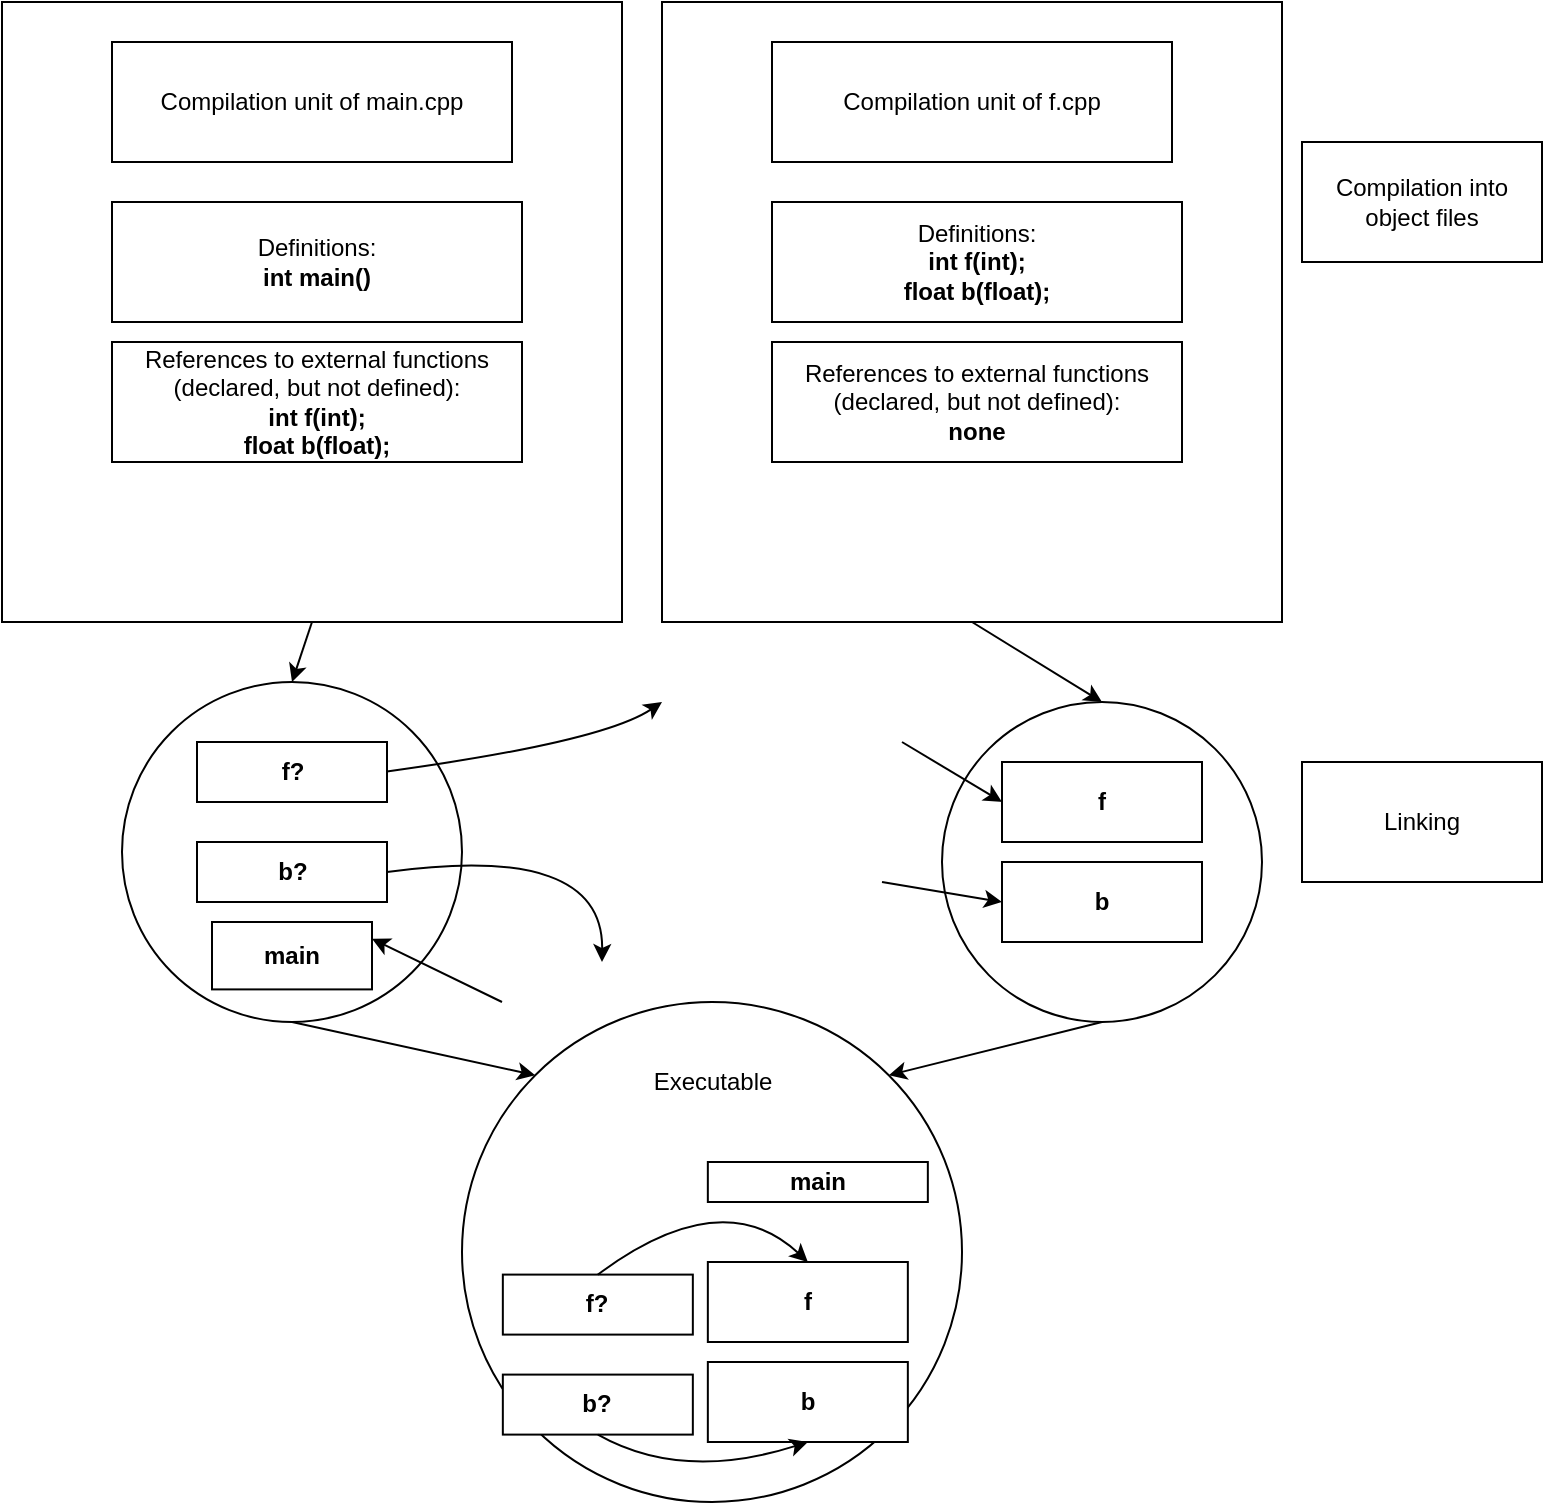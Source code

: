 <mxfile version="21.7.4" type="device">
  <diagram name="Page-1" id="mz0K3IEcQmQy3VDoT_oy">
    <mxGraphModel dx="988" dy="593" grid="1" gridSize="10" guides="1" tooltips="1" connect="1" arrows="1" fold="1" page="1" pageScale="1" pageWidth="850" pageHeight="1100" math="0" shadow="0">
      <root>
        <mxCell id="0" />
        <mxCell id="1" parent="0" />
        <mxCell id="kUE7Anu8ZaF_NScLpF4x-4" value="" style="group" vertex="1" connectable="0" parent="1">
          <mxGeometry x="30" y="10" width="310" height="310" as="geometry" />
        </mxCell>
        <mxCell id="kUE7Anu8ZaF_NScLpF4x-2" value="" style="whiteSpace=wrap;html=1;aspect=fixed;movable=1;resizable=1;rotatable=1;deletable=1;editable=1;locked=0;connectable=1;" vertex="1" parent="kUE7Anu8ZaF_NScLpF4x-4">
          <mxGeometry width="310" height="310" as="geometry" />
        </mxCell>
        <mxCell id="kUE7Anu8ZaF_NScLpF4x-3" value="Compilation unit of main.cpp" style="rounded=0;whiteSpace=wrap;html=1;movable=1;resizable=1;rotatable=1;deletable=1;editable=1;locked=0;connectable=1;" vertex="1" parent="kUE7Anu8ZaF_NScLpF4x-4">
          <mxGeometry x="55" y="20" width="200" height="60" as="geometry" />
        </mxCell>
        <mxCell id="kUE7Anu8ZaF_NScLpF4x-5" value="Definitions:&lt;br&gt;&lt;b&gt;int main()&lt;/b&gt;" style="rounded=0;whiteSpace=wrap;html=1;" vertex="1" parent="kUE7Anu8ZaF_NScLpF4x-4">
          <mxGeometry x="55" y="100" width="205" height="60" as="geometry" />
        </mxCell>
        <mxCell id="kUE7Anu8ZaF_NScLpF4x-6" value="References to external functions (declared, but not defined):&lt;br&gt;&lt;b&gt;int f(int);&lt;br&gt;float b(float);&lt;/b&gt;" style="rounded=0;whiteSpace=wrap;html=1;" vertex="1" parent="kUE7Anu8ZaF_NScLpF4x-4">
          <mxGeometry x="55" y="170" width="205" height="60" as="geometry" />
        </mxCell>
        <mxCell id="kUE7Anu8ZaF_NScLpF4x-7" value="" style="group" vertex="1" connectable="0" parent="1">
          <mxGeometry x="360" y="10" width="310" height="310" as="geometry" />
        </mxCell>
        <mxCell id="kUE7Anu8ZaF_NScLpF4x-8" value="" style="whiteSpace=wrap;html=1;aspect=fixed;movable=1;resizable=1;rotatable=1;deletable=1;editable=1;locked=0;connectable=1;" vertex="1" parent="kUE7Anu8ZaF_NScLpF4x-7">
          <mxGeometry width="310" height="310" as="geometry" />
        </mxCell>
        <mxCell id="kUE7Anu8ZaF_NScLpF4x-9" value="Compilation unit of f.cpp" style="rounded=0;whiteSpace=wrap;html=1;movable=1;resizable=1;rotatable=1;deletable=1;editable=1;locked=0;connectable=1;" vertex="1" parent="kUE7Anu8ZaF_NScLpF4x-7">
          <mxGeometry x="55" y="20" width="200" height="60" as="geometry" />
        </mxCell>
        <mxCell id="kUE7Anu8ZaF_NScLpF4x-10" value="Definitions:&lt;br&gt;&lt;b&gt;int f(int);&lt;br&gt;float b(float);&lt;/b&gt;" style="rounded=0;whiteSpace=wrap;html=1;" vertex="1" parent="kUE7Anu8ZaF_NScLpF4x-7">
          <mxGeometry x="55" y="100" width="205" height="60" as="geometry" />
        </mxCell>
        <mxCell id="kUE7Anu8ZaF_NScLpF4x-11" value="References to external functions (declared, but not defined):&lt;br&gt;&lt;b&gt;none&lt;/b&gt;" style="rounded=0;whiteSpace=wrap;html=1;" vertex="1" parent="kUE7Anu8ZaF_NScLpF4x-7">
          <mxGeometry x="55" y="170" width="205" height="60" as="geometry" />
        </mxCell>
        <mxCell id="kUE7Anu8ZaF_NScLpF4x-18" value="" style="group" vertex="1" connectable="0" parent="1">
          <mxGeometry x="90" y="343.7" width="263.35" height="176.3" as="geometry" />
        </mxCell>
        <mxCell id="kUE7Anu8ZaF_NScLpF4x-12" value="" style="ellipse;whiteSpace=wrap;html=1;aspect=fixed;" vertex="1" parent="kUE7Anu8ZaF_NScLpF4x-18">
          <mxGeometry y="6.3" width="170" height="170" as="geometry" />
        </mxCell>
        <mxCell id="kUE7Anu8ZaF_NScLpF4x-14" value="" style="curved=1;endArrow=classic;html=1;rounded=0;exitX=1;exitY=0.5;exitDx=0;exitDy=0;" edge="1" parent="kUE7Anu8ZaF_NScLpF4x-18" source="kUE7Anu8ZaF_NScLpF4x-17">
          <mxGeometry width="50" height="50" relative="1" as="geometry">
            <mxPoint x="110.0" y="188.89" as="sourcePoint" />
            <mxPoint x="240" y="146.3" as="targetPoint" />
            <Array as="points">
              <mxPoint x="240.85" y="86.3" />
            </Array>
          </mxGeometry>
        </mxCell>
        <mxCell id="kUE7Anu8ZaF_NScLpF4x-16" value="&lt;b&gt;f?&lt;/b&gt;" style="rounded=0;whiteSpace=wrap;html=1;" vertex="1" parent="kUE7Anu8ZaF_NScLpF4x-18">
          <mxGeometry x="37.5" y="36.3" width="95" height="30" as="geometry" />
        </mxCell>
        <mxCell id="kUE7Anu8ZaF_NScLpF4x-17" value="&lt;b&gt;b?&lt;/b&gt;" style="rounded=0;whiteSpace=wrap;html=1;" vertex="1" parent="kUE7Anu8ZaF_NScLpF4x-18">
          <mxGeometry x="37.5" y="86.3" width="95" height="30" as="geometry" />
        </mxCell>
        <mxCell id="kUE7Anu8ZaF_NScLpF4x-19" value="" style="curved=1;endArrow=classic;html=1;rounded=0;exitX=1;exitY=0.5;exitDx=0;exitDy=0;" edge="1" parent="kUE7Anu8ZaF_NScLpF4x-18">
          <mxGeometry width="50" height="50" relative="1" as="geometry">
            <mxPoint x="132.5" y="51" as="sourcePoint" />
            <mxPoint x="270" y="16.3" as="targetPoint" />
            <Array as="points">
              <mxPoint x="240.35" y="36.3" />
            </Array>
          </mxGeometry>
        </mxCell>
        <mxCell id="kUE7Anu8ZaF_NScLpF4x-44" value="&lt;b&gt;main&lt;/b&gt;" style="rounded=0;whiteSpace=wrap;html=1;" vertex="1" parent="kUE7Anu8ZaF_NScLpF4x-18">
          <mxGeometry x="45" y="126.3" width="80" height="33.7" as="geometry" />
        </mxCell>
        <mxCell id="kUE7Anu8ZaF_NScLpF4x-45" value="" style="endArrow=classic;html=1;rounded=0;entryX=1;entryY=0.25;entryDx=0;entryDy=0;" edge="1" parent="kUE7Anu8ZaF_NScLpF4x-18" target="kUE7Anu8ZaF_NScLpF4x-44">
          <mxGeometry width="50" height="50" relative="1" as="geometry">
            <mxPoint x="190" y="166.3" as="sourcePoint" />
            <mxPoint x="190" y="156.3" as="targetPoint" />
          </mxGeometry>
        </mxCell>
        <mxCell id="kUE7Anu8ZaF_NScLpF4x-20" value="" style="ellipse;whiteSpace=wrap;html=1;aspect=fixed;" vertex="1" parent="1">
          <mxGeometry x="500" y="360" width="160" height="160" as="geometry" />
        </mxCell>
        <mxCell id="kUE7Anu8ZaF_NScLpF4x-21" value="&lt;b&gt;f&lt;/b&gt;" style="rounded=0;whiteSpace=wrap;html=1;" vertex="1" parent="1">
          <mxGeometry x="530" y="390" width="100" height="40" as="geometry" />
        </mxCell>
        <mxCell id="kUE7Anu8ZaF_NScLpF4x-22" value="&lt;b&gt;b&lt;/b&gt;" style="rounded=0;whiteSpace=wrap;html=1;" vertex="1" parent="1">
          <mxGeometry x="530" y="440" width="100" height="40" as="geometry" />
        </mxCell>
        <mxCell id="kUE7Anu8ZaF_NScLpF4x-23" value="" style="curved=1;endArrow=classic;html=1;rounded=0;exitX=0.5;exitY=1;exitDx=0;exitDy=0;entryX=0.5;entryY=0;entryDx=0;entryDy=0;" edge="1" parent="1" source="kUE7Anu8ZaF_NScLpF4x-2" target="kUE7Anu8ZaF_NScLpF4x-12">
          <mxGeometry width="50" height="50" relative="1" as="geometry">
            <mxPoint x="390" y="400" as="sourcePoint" />
            <mxPoint x="440" y="350" as="targetPoint" />
            <Array as="points" />
          </mxGeometry>
        </mxCell>
        <mxCell id="kUE7Anu8ZaF_NScLpF4x-24" value="" style="curved=1;endArrow=classic;html=1;rounded=0;exitX=0.5;exitY=1;exitDx=0;exitDy=0;entryX=0.5;entryY=0;entryDx=0;entryDy=0;" edge="1" parent="1" source="kUE7Anu8ZaF_NScLpF4x-8" target="kUE7Anu8ZaF_NScLpF4x-20">
          <mxGeometry width="50" height="50" relative="1" as="geometry">
            <mxPoint x="195" y="330" as="sourcePoint" />
            <mxPoint x="185" y="360" as="targetPoint" />
            <Array as="points" />
          </mxGeometry>
        </mxCell>
        <mxCell id="kUE7Anu8ZaF_NScLpF4x-25" value="Compilation into object files" style="rounded=0;whiteSpace=wrap;html=1;" vertex="1" parent="1">
          <mxGeometry x="680" y="80" width="120" height="60" as="geometry" />
        </mxCell>
        <mxCell id="kUE7Anu8ZaF_NScLpF4x-26" value="Linking" style="rounded=0;whiteSpace=wrap;html=1;" vertex="1" parent="1">
          <mxGeometry x="680" y="390" width="120" height="60" as="geometry" />
        </mxCell>
        <mxCell id="kUE7Anu8ZaF_NScLpF4x-27" value="" style="endArrow=classic;html=1;rounded=0;entryX=0;entryY=0.5;entryDx=0;entryDy=0;" edge="1" parent="1" target="kUE7Anu8ZaF_NScLpF4x-21">
          <mxGeometry width="50" height="50" relative="1" as="geometry">
            <mxPoint x="480" y="380" as="sourcePoint" />
            <mxPoint x="500" y="390" as="targetPoint" />
          </mxGeometry>
        </mxCell>
        <mxCell id="kUE7Anu8ZaF_NScLpF4x-28" value="" style="endArrow=classic;html=1;rounded=0;entryX=0;entryY=0.5;entryDx=0;entryDy=0;" edge="1" parent="1" target="kUE7Anu8ZaF_NScLpF4x-22">
          <mxGeometry width="50" height="50" relative="1" as="geometry">
            <mxPoint x="470" y="450" as="sourcePoint" />
            <mxPoint x="540" y="420" as="targetPoint" />
          </mxGeometry>
        </mxCell>
        <mxCell id="kUE7Anu8ZaF_NScLpF4x-30" value="" style="endArrow=classic;html=1;rounded=0;exitX=0.5;exitY=1;exitDx=0;exitDy=0;entryX=0;entryY=0;entryDx=0;entryDy=0;" edge="1" parent="1" source="kUE7Anu8ZaF_NScLpF4x-12" target="kUE7Anu8ZaF_NScLpF4x-38">
          <mxGeometry width="50" height="50" relative="1" as="geometry">
            <mxPoint x="450" y="550" as="sourcePoint" />
            <mxPoint x="250" y="620" as="targetPoint" />
          </mxGeometry>
        </mxCell>
        <mxCell id="kUE7Anu8ZaF_NScLpF4x-31" value="" style="endArrow=classic;html=1;rounded=0;exitX=0.5;exitY=1;exitDx=0;exitDy=0;entryX=1;entryY=0;entryDx=0;entryDy=0;" edge="1" parent="1" source="kUE7Anu8ZaF_NScLpF4x-20" target="kUE7Anu8ZaF_NScLpF4x-38">
          <mxGeometry width="50" height="50" relative="1" as="geometry">
            <mxPoint x="185" y="530" as="sourcePoint" />
            <mxPoint x="460" y="620" as="targetPoint" />
          </mxGeometry>
        </mxCell>
        <mxCell id="kUE7Anu8ZaF_NScLpF4x-38" value="" style="ellipse;whiteSpace=wrap;html=1;aspect=fixed;" vertex="1" parent="1">
          <mxGeometry x="260" y="510" width="250" height="250" as="geometry" />
        </mxCell>
        <mxCell id="kUE7Anu8ZaF_NScLpF4x-32" value="" style="group" vertex="1" connectable="0" parent="1">
          <mxGeometry x="250" y="550" width="263.35" height="176.3" as="geometry" />
        </mxCell>
        <mxCell id="kUE7Anu8ZaF_NScLpF4x-35" value="&lt;b&gt;f?&lt;/b&gt;" style="rounded=0;whiteSpace=wrap;html=1;" vertex="1" parent="kUE7Anu8ZaF_NScLpF4x-32">
          <mxGeometry x="30.42" y="96.3" width="95" height="30" as="geometry" />
        </mxCell>
        <mxCell id="kUE7Anu8ZaF_NScLpF4x-36" value="&lt;b&gt;b?&lt;/b&gt;" style="rounded=0;whiteSpace=wrap;html=1;" vertex="1" parent="kUE7Anu8ZaF_NScLpF4x-32">
          <mxGeometry x="30.42" y="146.3" width="95" height="30" as="geometry" />
        </mxCell>
        <mxCell id="kUE7Anu8ZaF_NScLpF4x-39" value="&lt;b&gt;f&lt;/b&gt;" style="rounded=0;whiteSpace=wrap;html=1;" vertex="1" parent="1">
          <mxGeometry x="382.92" y="640" width="100" height="40" as="geometry" />
        </mxCell>
        <mxCell id="kUE7Anu8ZaF_NScLpF4x-40" value="&lt;b&gt;b&lt;/b&gt;" style="rounded=0;whiteSpace=wrap;html=1;" vertex="1" parent="1">
          <mxGeometry x="382.92" y="690" width="100" height="40" as="geometry" />
        </mxCell>
        <mxCell id="kUE7Anu8ZaF_NScLpF4x-41" value="" style="curved=1;endArrow=classic;html=1;rounded=0;exitX=0.5;exitY=0;exitDx=0;exitDy=0;entryX=0.5;entryY=0;entryDx=0;entryDy=0;" edge="1" parent="1" source="kUE7Anu8ZaF_NScLpF4x-35" target="kUE7Anu8ZaF_NScLpF4x-39">
          <mxGeometry width="50" height="50" relative="1" as="geometry">
            <mxPoint x="450" y="550" as="sourcePoint" />
            <mxPoint x="500" y="500" as="targetPoint" />
            <Array as="points">
              <mxPoint x="390" y="600" />
            </Array>
          </mxGeometry>
        </mxCell>
        <mxCell id="kUE7Anu8ZaF_NScLpF4x-42" value="" style="curved=1;endArrow=classic;html=1;rounded=0;exitX=0.5;exitY=1;exitDx=0;exitDy=0;entryX=0.5;entryY=1;entryDx=0;entryDy=0;" edge="1" parent="1" source="kUE7Anu8ZaF_NScLpF4x-36" target="kUE7Anu8ZaF_NScLpF4x-40">
          <mxGeometry width="50" height="50" relative="1" as="geometry">
            <mxPoint x="345" y="596" as="sourcePoint" />
            <mxPoint x="450" y="590" as="targetPoint" />
            <Array as="points">
              <mxPoint x="370" y="750" />
            </Array>
          </mxGeometry>
        </mxCell>
        <mxCell id="kUE7Anu8ZaF_NScLpF4x-46" value="&lt;b&gt;main&lt;/b&gt;" style="rounded=0;whiteSpace=wrap;html=1;" vertex="1" parent="1">
          <mxGeometry x="382.92" y="590" width="110" height="20" as="geometry" />
        </mxCell>
        <mxCell id="kUE7Anu8ZaF_NScLpF4x-47" value="Executable" style="rounded=0;whiteSpace=wrap;html=1;strokeColor=none;" vertex="1" parent="1">
          <mxGeometry x="327.5" y="530" width="115" height="40" as="geometry" />
        </mxCell>
      </root>
    </mxGraphModel>
  </diagram>
</mxfile>
